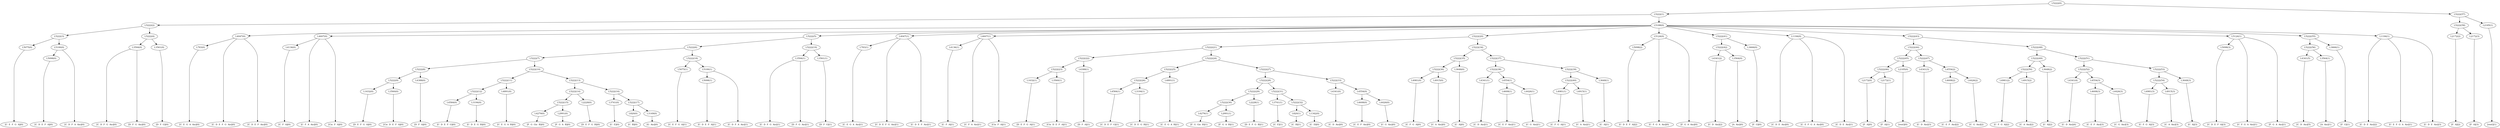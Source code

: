 digraph sample{
"L5075(0)"->"[C  E  F  G  A](0)"
"L5098(0)"->"[C  D  E  F  A](0)"
"L5100(0)"->"L5098(0)"
"L5100(0)"->"[C  D  F  A  Ais](0)"
"L5222(3)"->"L5075(0)"
"L5222(3)"->"L5100(0)"
"L3594(0)"->"[C  D  F  G  Ais](0)"
"L3594(0)"->"[D  F  G  Ais](0)"
"L3561(0)"->"[D  F  G](0)"
"L5222(4)"->"L3594(0)"
"L5222(4)"->"L3561(0)"
"L5222(2)"->"L5222(3)"
"L5222(2)"->"L5222(4)"
"L783(0)"->"[C  E  G  A  Ais](0)"
"L4047(0)"->"[C  D  E  F  G  Ais](0)"
"L4047(0)"->"[C  D  E  F  Ais](0)"
"L4047(0)"->"L783(0)"
"L4136(0)"->"[C  F  A](0)"
"L4607(0)"->"[C  F  A  Ais](0)"
"L4607(0)"->"L4136(0)"
"L4607(0)"->"[Cis  F  A](0)"
"L1632(0)"->"[D  E  F  G  A](0)"
"L3560(0)"->"[Cis  D  E  F  A](0)"
"L5222(9)"->"L1632(0)"
"L5222(9)"->"L3560(0)"
"L4388(0)"->"[D  F  A](0)"
"L5222(8)"->"L5222(9)"
"L5222(8)"->"L4388(0)"
"L4584(0)"->"[C  D  E  F  G](0)"
"L3194(0)"->"[C  D  E  G  B](0)"
"L5222(12)"->"L4584(0)"
"L5222(12)"->"L3194(0)"
"L4891(0)"->"[C  E  G  A  B](0)"
"L5222(11)"->"L5222(12)"
"L5222(11)"->"L4891(0)"
"L4279(0)"->"[F  G  Gis  B](0)"
"L2991(0)"->"[F  G  A  B](0)"
"L5222(15)"->"L4279(0)"
"L5222(15)"->"L2991(0)"
"L2228(0)"->"[D  E  F  G  B](0)"
"L5222(14)"->"L5222(15)"
"L5222(14)"->"L2228(0)"
"L3741(0)"->"[C  E](0)"
"L820(0)"->"[C  B](0)"
"L3149(0)"->"[G  Ais](0)"
"L5222(17)"->"L820(0)"
"L5222(17)"->"L3149(0)"
"L5222(16)"->"L3741(0)"
"L5222(16)"->"L5222(17)"
"L5222(13)"->"L5222(14)"
"L5222(13)"->"L5222(16)"
"L5222(10)"->"L5222(11)"
"L5222(10)"->"L5222(13)"
"L5222(7)"->"L5222(8)"
"L5222(7)"->"L5222(10)"
"L5075(1)"->"[C  E  F  G  A](1)"
"L5098(1)"->"[C  D  E  F  A](1)"
"L5100(1)"->"L5098(1)"
"L5100(1)"->"[C  D  F  A  Ais](1)"
"L5222(18)"->"L5075(1)"
"L5222(18)"->"L5100(1)"
"L5222(6)"->"L5222(7)"
"L5222(6)"->"L5222(18)"
"L3594(1)"->"[C  D  F  G  Ais](1)"
"L3594(1)"->"[D  F  G  Ais](1)"
"L3561(1)"->"[D  F  G](1)"
"L5222(19)"->"L3594(1)"
"L5222(19)"->"L3561(1)"
"L5222(5)"->"L5222(6)"
"L5222(5)"->"L5222(19)"
"L783(1)"->"[C  E  G  A  Ais](1)"
"L4047(1)"->"[C  D  E  F  G  Ais](1)"
"L4047(1)"->"[C  D  E  F  Ais](1)"
"L4047(1)"->"L783(1)"
"L4136(1)"->"[C  F  A](1)"
"L4607(1)"->"[C  F  A  Ais](1)"
"L4607(1)"->"L4136(1)"
"L4607(1)"->"[Cis  F  A](1)"
"L1632(1)"->"[D  E  F  G  A](1)"
"L3560(1)"->"[Cis  D  E  F  A](1)"
"L5222(23)"->"L1632(1)"
"L5222(23)"->"L3560(1)"
"L4388(1)"->"[D  F  A](1)"
"L5222(22)"->"L5222(23)"
"L5222(22)"->"L4388(1)"
"L4584(1)"->"[C  D  E  F  G](1)"
"L3194(1)"->"[C  D  E  G  B](1)"
"L5222(26)"->"L4584(1)"
"L5222(26)"->"L3194(1)"
"L4891(1)"->"[C  E  G  A  B](1)"
"L5222(25)"->"L5222(26)"
"L5222(25)"->"L4891(1)"
"L4279(1)"->"[F  G  Gis  B](1)"
"L2991(1)"->"[F  G  A  B](1)"
"L5222(30)"->"L4279(1)"
"L5222(30)"->"L2991(1)"
"L2228(1)"->"[D  E  F  G  B](1)"
"L5222(29)"->"L5222(30)"
"L5222(29)"->"L2228(1)"
"L3741(1)"->"[C  E](1)"
"L820(1)"->"[C  B](1)"
"L1342(0)"->"[C  D](0)"
"L5222(32)"->"L820(1)"
"L5222(32)"->"L1342(0)"
"L5222(31)"->"L3741(1)"
"L5222(31)"->"L5222(32)"
"L5222(28)"->"L5222(29)"
"L5222(28)"->"L5222(31)"
"L4341(0)"->"[C  D  Ais](0)"
"L4608(0)"->"[C  E  F  Ais](0)"
"L4426(0)"->"[C  G  Ais](0)"
"L4554(0)"->"L4608(0)"
"L4554(0)"->"L4426(0)"
"L5222(33)"->"L4341(0)"
"L5222(33)"->"L4554(0)"
"L5222(27)"->"L5222(28)"
"L5222(27)"->"L5222(33)"
"L5222(24)"->"L5222(25)"
"L5222(24)"->"L5222(27)"
"L5222(21)"->"L5222(22)"
"L5222(21)"->"L5222(24)"
"L4981(0)"->"[C  F  G  A](0)"
"L4915(0)"->"[C  A  Ais](0)"
"L5222(36)"->"L4981(0)"
"L5222(36)"->"L4915(0)"
"L3648(0)"->"[C  A](0)"
"L5222(35)"->"L5222(36)"
"L5222(35)"->"L3648(0)"
"L4341(1)"->"[C  D  Ais](1)"
"L4608(1)"->"[C  E  F  Ais](1)"
"L4426(1)"->"[C  G  Ais](1)"
"L4554(1)"->"L4608(1)"
"L4554(1)"->"L4426(1)"
"L5222(38)"->"L4341(1)"
"L5222(38)"->"L4554(1)"
"L4981(1)"->"[C  F  G  A](1)"
"L4915(1)"->"[C  A  Ais](1)"
"L5222(40)"->"L4981(1)"
"L5222(40)"->"L4915(1)"
"L3648(1)"->"[C  A](1)"
"L5222(39)"->"L5222(40)"
"L5222(39)"->"L3648(1)"
"L5222(37)"->"L5222(38)"
"L5222(37)"->"L5222(39)"
"L5222(34)"->"L5222(35)"
"L5222(34)"->"L5222(37)"
"L5222(20)"->"L5222(21)"
"L5222(20)"->"L5222(34)"
"L5098(2)"->"[C  D  E  F  A](2)"
"L5124(0)"->"[C  F  G  A  Ais](0)"
"L5124(0)"->"L5098(2)"
"L5124(0)"->"[F  G  A  Ais](0)"
"L4341(2)"->"[C  D  Ais](2)"
"L3564(0)"->"[A  Ais](0)"
"L5222(42)"->"L4341(2)"
"L5222(42)"->"L3564(0)"
"L3666(0)"->"[F  G](0)"
"L5222(41)"->"L5222(42)"
"L5222(41)"->"L3666(0)"
"L1194(0)"->"[C  D  E  Ais](0)"
"L1194(0)"->"[C  E  F  G  A  Ais](0)"
"L1194(0)"->"[C  D  E  Ais](1)"
"L2172(0)"->"[F  A](0)"
"L2172(1)"->"[F  A](1)"
"L5222(46)"->"L2172(0)"
"L5222(46)"->"L2172(1)"
"L2185(0)"->"[rest](0)"
"L5222(45)"->"L5222(46)"
"L5222(45)"->"L2185(0)"
"L4341(3)"->"[C  D  Ais](3)"
"L4608(2)"->"[C  E  F  Ais](2)"
"L4426(2)"->"[C  G  Ais](2)"
"L4554(2)"->"L4608(2)"
"L4554(2)"->"L4426(2)"
"L5222(47)"->"L4341(3)"
"L5222(47)"->"L4554(2)"
"L5222(44)"->"L5222(45)"
"L5222(44)"->"L5222(47)"
"L4981(2)"->"[C  F  G  A](2)"
"L4915(2)"->"[C  A  Ais](2)"
"L5222(50)"->"L4981(2)"
"L5222(50)"->"L4915(2)"
"L3648(2)"->"[C  A](2)"
"L5222(49)"->"L5222(50)"
"L5222(49)"->"L3648(2)"
"L4341(4)"->"[C  D  Ais](4)"
"L4608(3)"->"[C  E  F  Ais](3)"
"L4426(3)"->"[C  G  Ais](3)"
"L4554(3)"->"L4608(3)"
"L4554(3)"->"L4426(3)"
"L5222(52)"->"L4341(4)"
"L5222(52)"->"L4554(3)"
"L4981(3)"->"[C  F  G  A](3)"
"L4915(3)"->"[C  A  Ais](3)"
"L5222(54)"->"L4981(3)"
"L5222(54)"->"L4915(3)"
"L3648(3)"->"[C  A](3)"
"L5222(53)"->"L5222(54)"
"L5222(53)"->"L3648(3)"
"L5222(51)"->"L5222(52)"
"L5222(51)"->"L5222(53)"
"L5222(48)"->"L5222(49)"
"L5222(48)"->"L5222(51)"
"L5222(43)"->"L5222(44)"
"L5222(43)"->"L5222(48)"
"L5098(3)"->"[C  D  E  F  A](3)"
"L5124(1)"->"[C  F  G  A  Ais](1)"
"L5124(1)"->"L5098(3)"
"L5124(1)"->"[F  G  A  Ais](1)"
"L4341(5)"->"[C  D  Ais](5)"
"L3564(1)"->"[A  Ais](1)"
"L5222(56)"->"L4341(5)"
"L5222(56)"->"L3564(1)"
"L3666(1)"->"[F  G](1)"
"L5222(55)"->"L5222(56)"
"L5222(55)"->"L3666(1)"
"L1194(1)"->"[C  D  E  Ais](2)"
"L1194(1)"->"[C  E  F  G  A  Ais](1)"
"L1194(1)"->"[C  D  E  Ais](3)"
"L5188(0)"->"L4047(0)"
"L5188(0)"->"L4607(0)"
"L5188(0)"->"L5222(5)"
"L5188(0)"->"L4047(1)"
"L5188(0)"->"L4607(1)"
"L5188(0)"->"L5222(20)"
"L5188(0)"->"L5124(0)"
"L5188(0)"->"L5222(41)"
"L5188(0)"->"L1194(0)"
"L5188(0)"->"L5222(43)"
"L5188(0)"->"L5124(1)"
"L5188(0)"->"L5222(55)"
"L5188(0)"->"L1194(1)"
"L5222(1)"->"L5222(2)"
"L5222(1)"->"L5188(0)"
"L2172(2)"->"[F  A](2)"
"L2172(3)"->"[F  A](3)"
"L5222(58)"->"L2172(2)"
"L5222(58)"->"L2172(3)"
"L2185(1)"->"[rest](1)"
"L5222(57)"->"L5222(58)"
"L5222(57)"->"L2185(1)"
"L5222(0)"->"L5222(1)"
"L5222(0)"->"L5222(57)"
{rank = min; "L5222(0)"}
{rank = same; "L5222(1)"; "L5222(57)";}
{rank = same; "L5222(2)"; "L5188(0)"; "L5222(58)"; "L2185(1)";}
{rank = same; "L5222(3)"; "L5222(4)"; "L4047(0)"; "L4607(0)"; "L5222(5)"; "L4047(1)"; "L4607(1)"; "L5222(20)"; "L5124(0)"; "L5222(41)"; "L1194(0)"; "L5222(43)"; "L5124(1)"; "L5222(55)"; "L1194(1)"; "L2172(2)"; "L2172(3)";}
{rank = same; "L5075(0)"; "L5100(0)"; "L3594(0)"; "L3561(0)"; "L783(0)"; "L4136(0)"; "L5222(6)"; "L5222(19)"; "L783(1)"; "L4136(1)"; "L5222(21)"; "L5222(34)"; "L5098(2)"; "L5222(42)"; "L3666(0)"; "L5222(44)"; "L5222(48)"; "L5098(3)"; "L5222(56)"; "L3666(1)";}
{rank = same; "L5098(0)"; "L5222(7)"; "L5222(18)"; "L3594(1)"; "L3561(1)"; "L5222(22)"; "L5222(24)"; "L5222(35)"; "L5222(37)"; "L4341(2)"; "L3564(0)"; "L5222(45)"; "L5222(47)"; "L5222(49)"; "L5222(51)"; "L4341(5)"; "L3564(1)";}
{rank = same; "L5222(8)"; "L5222(10)"; "L5075(1)"; "L5100(1)"; "L5222(23)"; "L4388(1)"; "L5222(25)"; "L5222(27)"; "L5222(36)"; "L3648(0)"; "L5222(38)"; "L5222(39)"; "L5222(46)"; "L2185(0)"; "L4341(3)"; "L4554(2)"; "L5222(50)"; "L3648(2)"; "L5222(52)"; "L5222(53)";}
{rank = same; "L5222(9)"; "L4388(0)"; "L5222(11)"; "L5222(13)"; "L5098(1)"; "L1632(1)"; "L3560(1)"; "L5222(26)"; "L4891(1)"; "L5222(28)"; "L5222(33)"; "L4981(0)"; "L4915(0)"; "L4341(1)"; "L4554(1)"; "L5222(40)"; "L3648(1)"; "L2172(0)"; "L2172(1)"; "L4608(2)"; "L4426(2)"; "L4981(2)"; "L4915(2)"; "L4341(4)"; "L4554(3)"; "L5222(54)"; "L3648(3)";}
{rank = same; "L1632(0)"; "L3560(0)"; "L5222(12)"; "L4891(0)"; "L5222(14)"; "L5222(16)"; "L4584(1)"; "L3194(1)"; "L5222(29)"; "L5222(31)"; "L4341(0)"; "L4554(0)"; "L4608(1)"; "L4426(1)"; "L4981(1)"; "L4915(1)"; "L4608(3)"; "L4426(3)"; "L4981(3)"; "L4915(3)";}
{rank = same; "L4584(0)"; "L3194(0)"; "L5222(15)"; "L2228(0)"; "L3741(0)"; "L5222(17)"; "L5222(30)"; "L2228(1)"; "L3741(1)"; "L5222(32)"; "L4608(0)"; "L4426(0)";}
{rank = same; "L4279(0)"; "L2991(0)"; "L820(0)"; "L3149(0)"; "L4279(1)"; "L2991(1)"; "L820(1)"; "L1342(0)";}
{rank = max; "[A  Ais](0)"; "[A  Ais](1)"; "[C  A  Ais](0)"; "[C  A  Ais](1)"; "[C  A  Ais](2)"; "[C  A  Ais](3)"; "[C  A](0)"; "[C  A](1)"; "[C  A](2)"; "[C  A](3)"; "[C  B](0)"; "[C  B](1)"; "[C  D  Ais](0)"; "[C  D  Ais](1)"; "[C  D  Ais](2)"; "[C  D  Ais](3)"; "[C  D  Ais](4)"; "[C  D  Ais](5)"; "[C  D  E  Ais](0)"; "[C  D  E  Ais](1)"; "[C  D  E  Ais](2)"; "[C  D  E  Ais](3)"; "[C  D  E  F  A](0)"; "[C  D  E  F  A](1)"; "[C  D  E  F  A](2)"; "[C  D  E  F  A](3)"; "[C  D  E  F  Ais](0)"; "[C  D  E  F  Ais](1)"; "[C  D  E  F  G  Ais](0)"; "[C  D  E  F  G  Ais](1)"; "[C  D  E  F  G](0)"; "[C  D  E  F  G](1)"; "[C  D  E  G  B](0)"; "[C  D  E  G  B](1)"; "[C  D  F  A  Ais](0)"; "[C  D  F  A  Ais](1)"; "[C  D  F  G  Ais](0)"; "[C  D  F  G  Ais](1)"; "[C  D](0)"; "[C  E  F  Ais](0)"; "[C  E  F  Ais](1)"; "[C  E  F  Ais](2)"; "[C  E  F  Ais](3)"; "[C  E  F  G  A  Ais](0)"; "[C  E  F  G  A  Ais](1)"; "[C  E  F  G  A](0)"; "[C  E  F  G  A](1)"; "[C  E  G  A  Ais](0)"; "[C  E  G  A  Ais](1)"; "[C  E  G  A  B](0)"; "[C  E  G  A  B](1)"; "[C  E](0)"; "[C  E](1)"; "[C  F  A  Ais](0)"; "[C  F  A  Ais](1)"; "[C  F  A](0)"; "[C  F  A](1)"; "[C  F  G  A  Ais](0)"; "[C  F  G  A  Ais](1)"; "[C  F  G  A](0)"; "[C  F  G  A](1)"; "[C  F  G  A](2)"; "[C  F  G  A](3)"; "[C  G  Ais](0)"; "[C  G  Ais](1)"; "[C  G  Ais](2)"; "[C  G  Ais](3)"; "[Cis  D  E  F  A](0)"; "[Cis  D  E  F  A](1)"; "[Cis  F  A](0)"; "[Cis  F  A](1)"; "[D  E  F  G  A](0)"; "[D  E  F  G  A](1)"; "[D  E  F  G  B](0)"; "[D  E  F  G  B](1)"; "[D  F  A](0)"; "[D  F  A](1)"; "[D  F  G  Ais](0)"; "[D  F  G  Ais](1)"; "[D  F  G](0)"; "[D  F  G](1)"; "[F  A](0)"; "[F  A](1)"; "[F  A](2)"; "[F  A](3)"; "[F  G  A  Ais](0)"; "[F  G  A  Ais](1)"; "[F  G  A  B](0)"; "[F  G  A  B](1)"; "[F  G  Gis  B](0)"; "[F  G  Gis  B](1)"; "[F  G](0)"; "[F  G](1)"; "[G  Ais](0)"; "[rest](0)"; "[rest](1)";}
}